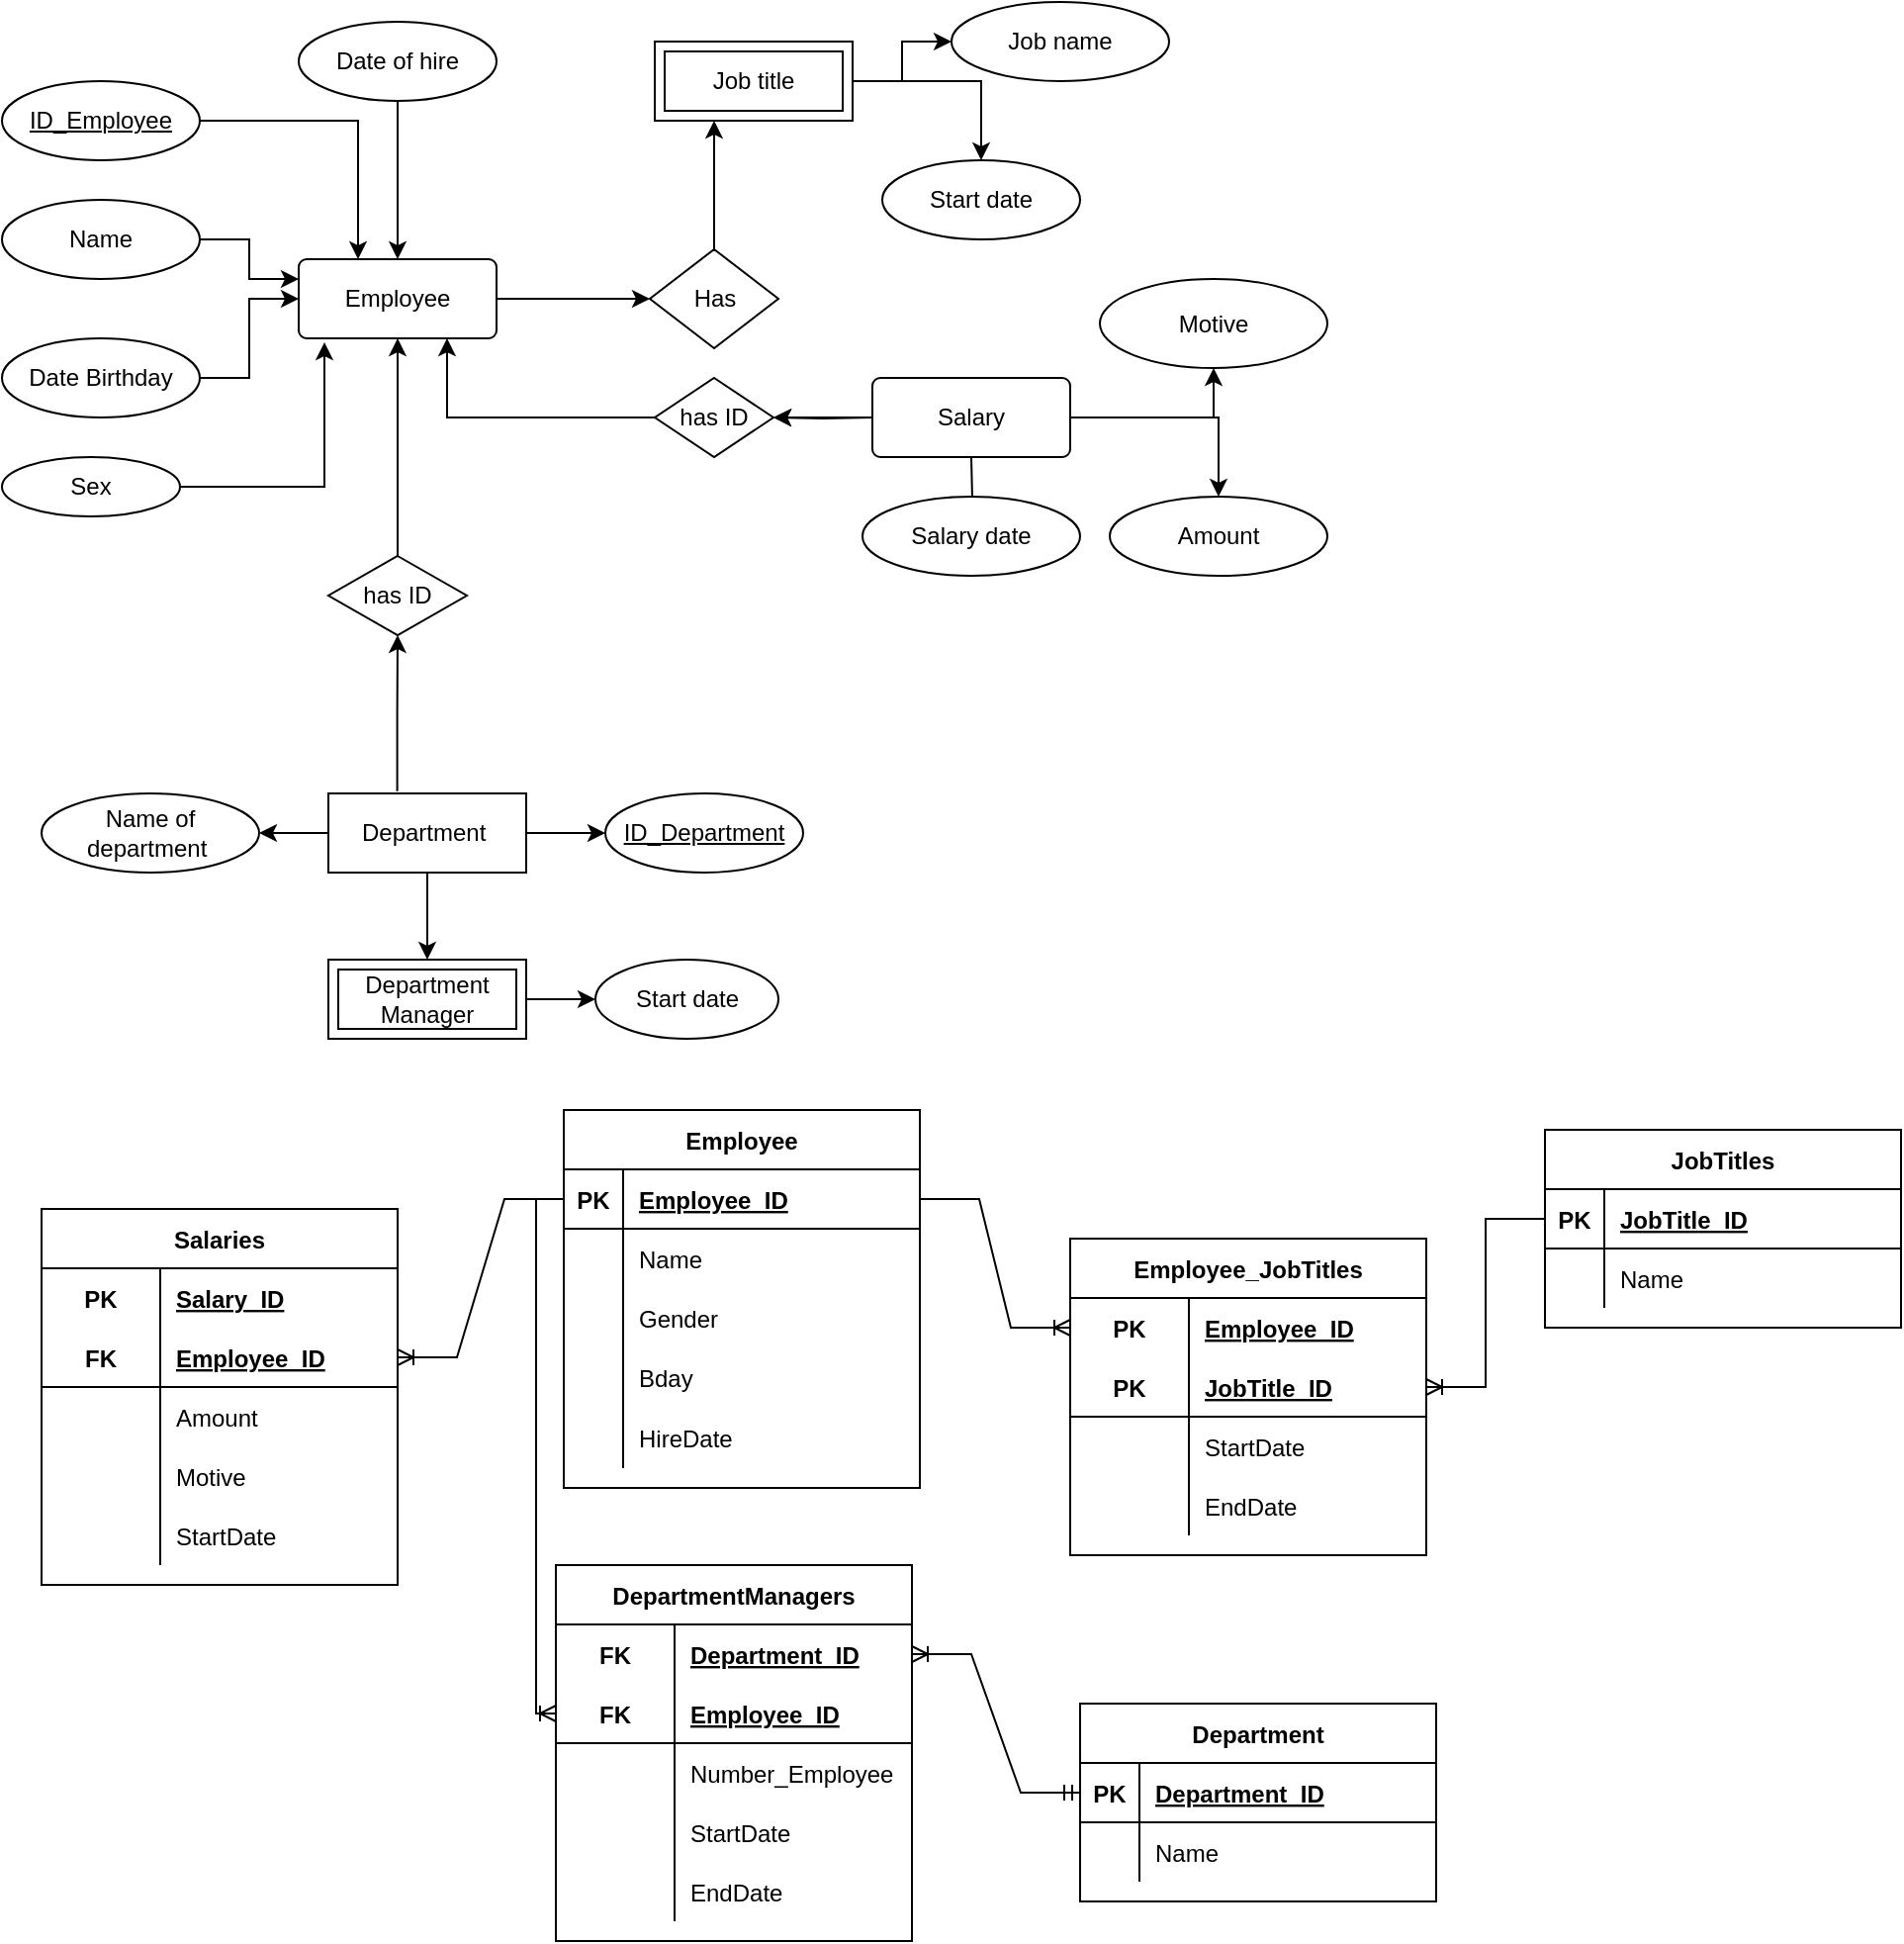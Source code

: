 <mxfile version="20.4.0" type="github">
  <diagram id="1xHcoFe9G0MC8p6itNDm" name="Page-1">
    <mxGraphModel dx="996" dy="679" grid="1" gridSize="10" guides="1" tooltips="1" connect="1" arrows="1" fold="1" page="1" pageScale="1" pageWidth="827" pageHeight="1169" math="0" shadow="0">
      <root>
        <mxCell id="0" />
        <mxCell id="1" parent="0" />
        <mxCell id="sWUi72MDUDDJZIwj9_PC-46" style="edgeStyle=orthogonalEdgeStyle;rounded=0;orthogonalLoop=1;jettySize=auto;html=1;exitX=1;exitY=0.5;exitDx=0;exitDy=0;entryX=0;entryY=0.5;entryDx=0;entryDy=0;" edge="1" parent="1" source="sWUi72MDUDDJZIwj9_PC-1" target="sWUi72MDUDDJZIwj9_PC-42">
          <mxGeometry relative="1" as="geometry" />
        </mxCell>
        <mxCell id="sWUi72MDUDDJZIwj9_PC-1" value="Employee" style="rounded=1;arcSize=10;whiteSpace=wrap;html=1;align=center;" vertex="1" parent="1">
          <mxGeometry x="190" y="190" width="100" height="40" as="geometry" />
        </mxCell>
        <mxCell id="sWUi72MDUDDJZIwj9_PC-13" style="edgeStyle=orthogonalEdgeStyle;rounded=0;orthogonalLoop=1;jettySize=auto;html=1;exitX=1;exitY=0.5;exitDx=0;exitDy=0;" edge="1" parent="1" source="sWUi72MDUDDJZIwj9_PC-3">
          <mxGeometry relative="1" as="geometry">
            <mxPoint x="220" y="190" as="targetPoint" />
            <Array as="points">
              <mxPoint x="220" y="120" />
              <mxPoint x="220" y="187" />
            </Array>
          </mxGeometry>
        </mxCell>
        <mxCell id="sWUi72MDUDDJZIwj9_PC-3" value="ID_Employee" style="ellipse;whiteSpace=wrap;html=1;align=center;fontStyle=4;" vertex="1" parent="1">
          <mxGeometry x="40" y="100" width="100" height="40" as="geometry" />
        </mxCell>
        <mxCell id="sWUi72MDUDDJZIwj9_PC-15" style="edgeStyle=orthogonalEdgeStyle;rounded=0;orthogonalLoop=1;jettySize=auto;html=1;entryX=0;entryY=0.25;entryDx=0;entryDy=0;" edge="1" parent="1" source="sWUi72MDUDDJZIwj9_PC-4" target="sWUi72MDUDDJZIwj9_PC-1">
          <mxGeometry relative="1" as="geometry" />
        </mxCell>
        <mxCell id="sWUi72MDUDDJZIwj9_PC-4" value="Name" style="ellipse;whiteSpace=wrap;html=1;align=center;" vertex="1" parent="1">
          <mxGeometry x="40" y="160" width="100" height="40" as="geometry" />
        </mxCell>
        <mxCell id="sWUi72MDUDDJZIwj9_PC-11" style="edgeStyle=orthogonalEdgeStyle;rounded=0;orthogonalLoop=1;jettySize=auto;html=1;exitX=1;exitY=0.5;exitDx=0;exitDy=0;entryX=0;entryY=0.5;entryDx=0;entryDy=0;" edge="1" parent="1" source="sWUi72MDUDDJZIwj9_PC-5" target="sWUi72MDUDDJZIwj9_PC-1">
          <mxGeometry relative="1" as="geometry" />
        </mxCell>
        <mxCell id="sWUi72MDUDDJZIwj9_PC-5" value="Date Birthday" style="ellipse;whiteSpace=wrap;html=1;align=center;" vertex="1" parent="1">
          <mxGeometry x="40" y="230" width="100" height="40" as="geometry" />
        </mxCell>
        <mxCell id="sWUi72MDUDDJZIwj9_PC-10" style="edgeStyle=orthogonalEdgeStyle;rounded=0;orthogonalLoop=1;jettySize=auto;html=1;exitX=1;exitY=0.5;exitDx=0;exitDy=0;entryX=0.13;entryY=1.05;entryDx=0;entryDy=0;entryPerimeter=0;" edge="1" parent="1" source="sWUi72MDUDDJZIwj9_PC-6" target="sWUi72MDUDDJZIwj9_PC-1">
          <mxGeometry relative="1" as="geometry" />
        </mxCell>
        <mxCell id="sWUi72MDUDDJZIwj9_PC-6" value="Sex" style="ellipse;whiteSpace=wrap;html=1;align=center;" vertex="1" parent="1">
          <mxGeometry x="40" y="290" width="90" height="30" as="geometry" />
        </mxCell>
        <mxCell id="sWUi72MDUDDJZIwj9_PC-14" style="edgeStyle=orthogonalEdgeStyle;rounded=0;orthogonalLoop=1;jettySize=auto;html=1;exitX=0.5;exitY=1;exitDx=0;exitDy=0;entryX=0.5;entryY=0;entryDx=0;entryDy=0;" edge="1" parent="1" source="sWUi72MDUDDJZIwj9_PC-8" target="sWUi72MDUDDJZIwj9_PC-1">
          <mxGeometry relative="1" as="geometry" />
        </mxCell>
        <mxCell id="sWUi72MDUDDJZIwj9_PC-8" value="Date of hire" style="ellipse;whiteSpace=wrap;html=1;align=center;" vertex="1" parent="1">
          <mxGeometry x="190" y="70" width="100" height="40" as="geometry" />
        </mxCell>
        <mxCell id="sWUi72MDUDDJZIwj9_PC-23" value="" style="edgeStyle=orthogonalEdgeStyle;rounded=0;orthogonalLoop=1;jettySize=auto;html=1;" edge="1" parent="1" source="sWUi72MDUDDJZIwj9_PC-16" target="sWUi72MDUDDJZIwj9_PC-22">
          <mxGeometry relative="1" as="geometry" />
        </mxCell>
        <mxCell id="sWUi72MDUDDJZIwj9_PC-25" value="" style="edgeStyle=orthogonalEdgeStyle;rounded=0;orthogonalLoop=1;jettySize=auto;html=1;entryX=0.5;entryY=0;entryDx=0;entryDy=0;" edge="1" parent="1" source="sWUi72MDUDDJZIwj9_PC-16" target="sWUi72MDUDDJZIwj9_PC-70">
          <mxGeometry relative="1" as="geometry">
            <mxPoint x="520.0" y="140.053" as="targetPoint" />
          </mxGeometry>
        </mxCell>
        <mxCell id="sWUi72MDUDDJZIwj9_PC-16" value="Job title" style="shape=ext;margin=3;double=1;whiteSpace=wrap;html=1;align=center;" vertex="1" parent="1">
          <mxGeometry x="370" y="80" width="100" height="40" as="geometry" />
        </mxCell>
        <mxCell id="sWUi72MDUDDJZIwj9_PC-27" value="" style="edgeStyle=orthogonalEdgeStyle;rounded=0;orthogonalLoop=1;jettySize=auto;html=1;exitX=1;exitY=0.5;exitDx=0;exitDy=0;" edge="1" parent="1" source="sWUi72MDUDDJZIwj9_PC-74" target="sWUi72MDUDDJZIwj9_PC-26">
          <mxGeometry relative="1" as="geometry">
            <mxPoint x="580.0" y="270.053" as="sourcePoint" />
          </mxGeometry>
        </mxCell>
        <mxCell id="sWUi72MDUDDJZIwj9_PC-29" value="" style="edgeStyle=orthogonalEdgeStyle;rounded=0;orthogonalLoop=1;jettySize=auto;html=1;" edge="1" parent="1" target="sWUi72MDUDDJZIwj9_PC-28">
          <mxGeometry relative="1" as="geometry">
            <mxPoint x="530.0" y="290" as="sourcePoint" />
          </mxGeometry>
        </mxCell>
        <mxCell id="sWUi72MDUDDJZIwj9_PC-64" style="edgeStyle=orthogonalEdgeStyle;rounded=0;orthogonalLoop=1;jettySize=auto;html=1;exitX=0;exitY=0.5;exitDx=0;exitDy=0;entryX=1;entryY=0.5;entryDx=0;entryDy=0;" edge="1" parent="1" target="sWUi72MDUDDJZIwj9_PC-18">
          <mxGeometry relative="1" as="geometry">
            <mxPoint x="480.0" y="270" as="sourcePoint" />
          </mxGeometry>
        </mxCell>
        <mxCell id="sWUi72MDUDDJZIwj9_PC-65" style="edgeStyle=orthogonalEdgeStyle;rounded=0;orthogonalLoop=1;jettySize=auto;html=1;exitX=0;exitY=0.5;exitDx=0;exitDy=0;entryX=0.75;entryY=1;entryDx=0;entryDy=0;" edge="1" parent="1" source="sWUi72MDUDDJZIwj9_PC-18" target="sWUi72MDUDDJZIwj9_PC-1">
          <mxGeometry relative="1" as="geometry" />
        </mxCell>
        <mxCell id="sWUi72MDUDDJZIwj9_PC-18" value="has ID" style="shape=rhombus;perimeter=rhombusPerimeter;whiteSpace=wrap;html=1;align=center;" vertex="1" parent="1">
          <mxGeometry x="370" y="250" width="60" height="40" as="geometry" />
        </mxCell>
        <mxCell id="sWUi72MDUDDJZIwj9_PC-22" value="Job name" style="ellipse;whiteSpace=wrap;html=1;" vertex="1" parent="1">
          <mxGeometry x="520" y="60" width="110" height="40" as="geometry" />
        </mxCell>
        <mxCell id="sWUi72MDUDDJZIwj9_PC-26" value="Amount" style="ellipse;whiteSpace=wrap;html=1;" vertex="1" parent="1">
          <mxGeometry x="600" y="310" width="110" height="40" as="geometry" />
        </mxCell>
        <mxCell id="sWUi72MDUDDJZIwj9_PC-28" value="Salary date" style="ellipse;whiteSpace=wrap;html=1;" vertex="1" parent="1">
          <mxGeometry x="475" y="310" width="110" height="40" as="geometry" />
        </mxCell>
        <mxCell id="sWUi72MDUDDJZIwj9_PC-39" value="" style="edgeStyle=orthogonalEdgeStyle;rounded=0;orthogonalLoop=1;jettySize=auto;html=1;" edge="1" parent="1" source="sWUi72MDUDDJZIwj9_PC-32" target="sWUi72MDUDDJZIwj9_PC-38">
          <mxGeometry relative="1" as="geometry" />
        </mxCell>
        <mxCell id="sWUi72MDUDDJZIwj9_PC-47" style="edgeStyle=orthogonalEdgeStyle;rounded=0;orthogonalLoop=1;jettySize=auto;html=1;exitX=0.5;exitY=1;exitDx=0;exitDy=0;entryX=0.5;entryY=0;entryDx=0;entryDy=0;" edge="1" parent="1" source="sWUi72MDUDDJZIwj9_PC-32" target="sWUi72MDUDDJZIwj9_PC-52">
          <mxGeometry relative="1" as="geometry">
            <mxPoint x="255" y="580" as="targetPoint" />
          </mxGeometry>
        </mxCell>
        <mxCell id="sWUi72MDUDDJZIwj9_PC-49" style="edgeStyle=orthogonalEdgeStyle;rounded=0;orthogonalLoop=1;jettySize=auto;html=1;exitX=1;exitY=0.5;exitDx=0;exitDy=0;entryX=0;entryY=0.5;entryDx=0;entryDy=0;" edge="1" parent="1" source="sWUi72MDUDDJZIwj9_PC-32" target="sWUi72MDUDDJZIwj9_PC-50">
          <mxGeometry relative="1" as="geometry">
            <mxPoint x="345" y="490" as="targetPoint" />
          </mxGeometry>
        </mxCell>
        <mxCell id="sWUi72MDUDDJZIwj9_PC-61" style="edgeStyle=orthogonalEdgeStyle;rounded=0;orthogonalLoop=1;jettySize=auto;html=1;exitX=0.348;exitY=-0.028;exitDx=0;exitDy=0;entryX=0.5;entryY=1;entryDx=0;entryDy=0;exitPerimeter=0;" edge="1" parent="1" source="sWUi72MDUDDJZIwj9_PC-32" target="sWUi72MDUDDJZIwj9_PC-59">
          <mxGeometry relative="1" as="geometry" />
        </mxCell>
        <mxCell id="sWUi72MDUDDJZIwj9_PC-32" value="Department&amp;nbsp;" style="whiteSpace=wrap;html=1;align=center;" vertex="1" parent="1">
          <mxGeometry x="205" y="460" width="100" height="40" as="geometry" />
        </mxCell>
        <mxCell id="sWUi72MDUDDJZIwj9_PC-38" value="Name of department&amp;nbsp;" style="ellipse;whiteSpace=wrap;html=1;" vertex="1" parent="1">
          <mxGeometry x="60" y="460" width="110" height="40" as="geometry" />
        </mxCell>
        <mxCell id="sWUi72MDUDDJZIwj9_PC-45" style="edgeStyle=orthogonalEdgeStyle;rounded=0;orthogonalLoop=1;jettySize=auto;html=1;exitX=0.5;exitY=0;exitDx=0;exitDy=0;" edge="1" parent="1" source="sWUi72MDUDDJZIwj9_PC-42">
          <mxGeometry relative="1" as="geometry">
            <mxPoint x="400" y="120" as="targetPoint" />
          </mxGeometry>
        </mxCell>
        <mxCell id="sWUi72MDUDDJZIwj9_PC-42" value="Has" style="shape=rhombus;perimeter=rhombusPerimeter;whiteSpace=wrap;html=1;align=center;" vertex="1" parent="1">
          <mxGeometry x="367.5" y="185" width="65" height="50" as="geometry" />
        </mxCell>
        <mxCell id="sWUi72MDUDDJZIwj9_PC-50" value="ID_Department" style="ellipse;whiteSpace=wrap;html=1;align=center;fontStyle=4;" vertex="1" parent="1">
          <mxGeometry x="345" y="460" width="100" height="40" as="geometry" />
        </mxCell>
        <mxCell id="sWUi72MDUDDJZIwj9_PC-54" style="edgeStyle=orthogonalEdgeStyle;rounded=0;orthogonalLoop=1;jettySize=auto;html=1;exitX=1;exitY=0.5;exitDx=0;exitDy=0;entryX=0;entryY=0.5;entryDx=0;entryDy=0;" edge="1" parent="1" source="sWUi72MDUDDJZIwj9_PC-52" target="sWUi72MDUDDJZIwj9_PC-55">
          <mxGeometry relative="1" as="geometry">
            <mxPoint x="380" y="590.474" as="targetPoint" />
          </mxGeometry>
        </mxCell>
        <mxCell id="sWUi72MDUDDJZIwj9_PC-52" value="Department Manager" style="shape=ext;margin=3;double=1;whiteSpace=wrap;html=1;align=center;" vertex="1" parent="1">
          <mxGeometry x="205" y="544" width="100" height="40" as="geometry" />
        </mxCell>
        <mxCell id="sWUi72MDUDDJZIwj9_PC-55" value="Start date" style="ellipse;whiteSpace=wrap;html=1;" vertex="1" parent="1">
          <mxGeometry x="340" y="544" width="92.5" height="40" as="geometry" />
        </mxCell>
        <mxCell id="sWUi72MDUDDJZIwj9_PC-62" style="edgeStyle=orthogonalEdgeStyle;rounded=0;orthogonalLoop=1;jettySize=auto;html=1;exitX=0.5;exitY=0;exitDx=0;exitDy=0;entryX=0.5;entryY=1;entryDx=0;entryDy=0;" edge="1" parent="1" source="sWUi72MDUDDJZIwj9_PC-59" target="sWUi72MDUDDJZIwj9_PC-1">
          <mxGeometry relative="1" as="geometry" />
        </mxCell>
        <mxCell id="sWUi72MDUDDJZIwj9_PC-59" value="has ID" style="shape=rhombus;perimeter=rhombusPerimeter;whiteSpace=wrap;html=1;align=center;" vertex="1" parent="1">
          <mxGeometry x="205" y="340" width="70" height="40" as="geometry" />
        </mxCell>
        <mxCell id="sWUi72MDUDDJZIwj9_PC-70" value="Start date" style="ellipse;whiteSpace=wrap;html=1;" vertex="1" parent="1">
          <mxGeometry x="485" y="140" width="100" height="40" as="geometry" />
        </mxCell>
        <mxCell id="sWUi72MDUDDJZIwj9_PC-75" value="" style="edgeStyle=orthogonalEdgeStyle;rounded=0;orthogonalLoop=1;jettySize=auto;html=1;exitX=0;exitY=0.5;exitDx=0;exitDy=0;entryX=1;entryY=0.5;entryDx=0;entryDy=0;" edge="1" parent="1" source="sWUi72MDUDDJZIwj9_PC-74" target="sWUi72MDUDDJZIwj9_PC-18">
          <mxGeometry relative="1" as="geometry" />
        </mxCell>
        <mxCell id="sWUi72MDUDDJZIwj9_PC-400" value="" style="edgeStyle=orthogonalEdgeStyle;rounded=0;orthogonalLoop=1;jettySize=auto;html=1;" edge="1" parent="1" source="sWUi72MDUDDJZIwj9_PC-74" target="sWUi72MDUDDJZIwj9_PC-399">
          <mxGeometry relative="1" as="geometry" />
        </mxCell>
        <mxCell id="sWUi72MDUDDJZIwj9_PC-74" value="Salary" style="rounded=1;arcSize=10;whiteSpace=wrap;html=1;align=center;" vertex="1" parent="1">
          <mxGeometry x="480" y="250" width="100" height="40" as="geometry" />
        </mxCell>
        <mxCell id="sWUi72MDUDDJZIwj9_PC-270" value="Employee" style="shape=table;startSize=30;container=1;collapsible=1;childLayout=tableLayout;fixedRows=1;rowLines=0;fontStyle=1;align=center;resizeLast=1;" vertex="1" parent="1">
          <mxGeometry x="324" y="620" width="180" height="191" as="geometry" />
        </mxCell>
        <mxCell id="sWUi72MDUDDJZIwj9_PC-271" value="" style="shape=tableRow;horizontal=0;startSize=0;swimlaneHead=0;swimlaneBody=0;fillColor=none;collapsible=0;dropTarget=0;points=[[0,0.5],[1,0.5]];portConstraint=eastwest;top=0;left=0;right=0;bottom=1;" vertex="1" parent="sWUi72MDUDDJZIwj9_PC-270">
          <mxGeometry y="30" width="180" height="30" as="geometry" />
        </mxCell>
        <mxCell id="sWUi72MDUDDJZIwj9_PC-272" value="PK" style="shape=partialRectangle;connectable=0;fillColor=none;top=0;left=0;bottom=0;right=0;fontStyle=1;overflow=hidden;" vertex="1" parent="sWUi72MDUDDJZIwj9_PC-271">
          <mxGeometry width="30" height="30" as="geometry">
            <mxRectangle width="30" height="30" as="alternateBounds" />
          </mxGeometry>
        </mxCell>
        <mxCell id="sWUi72MDUDDJZIwj9_PC-273" value="Employee_ID" style="shape=partialRectangle;connectable=0;fillColor=none;top=0;left=0;bottom=0;right=0;align=left;spacingLeft=6;fontStyle=5;overflow=hidden;" vertex="1" parent="sWUi72MDUDDJZIwj9_PC-271">
          <mxGeometry x="30" width="150" height="30" as="geometry">
            <mxRectangle width="150" height="30" as="alternateBounds" />
          </mxGeometry>
        </mxCell>
        <mxCell id="sWUi72MDUDDJZIwj9_PC-274" value="" style="shape=tableRow;horizontal=0;startSize=0;swimlaneHead=0;swimlaneBody=0;fillColor=none;collapsible=0;dropTarget=0;points=[[0,0.5],[1,0.5]];portConstraint=eastwest;top=0;left=0;right=0;bottom=0;" vertex="1" parent="sWUi72MDUDDJZIwj9_PC-270">
          <mxGeometry y="60" width="180" height="30" as="geometry" />
        </mxCell>
        <mxCell id="sWUi72MDUDDJZIwj9_PC-275" value="" style="shape=partialRectangle;connectable=0;fillColor=none;top=0;left=0;bottom=0;right=0;editable=1;overflow=hidden;" vertex="1" parent="sWUi72MDUDDJZIwj9_PC-274">
          <mxGeometry width="30" height="30" as="geometry">
            <mxRectangle width="30" height="30" as="alternateBounds" />
          </mxGeometry>
        </mxCell>
        <mxCell id="sWUi72MDUDDJZIwj9_PC-276" value="Name" style="shape=partialRectangle;connectable=0;fillColor=none;top=0;left=0;bottom=0;right=0;align=left;spacingLeft=6;overflow=hidden;" vertex="1" parent="sWUi72MDUDDJZIwj9_PC-274">
          <mxGeometry x="30" width="150" height="30" as="geometry">
            <mxRectangle width="150" height="30" as="alternateBounds" />
          </mxGeometry>
        </mxCell>
        <mxCell id="sWUi72MDUDDJZIwj9_PC-277" value="" style="shape=tableRow;horizontal=0;startSize=0;swimlaneHead=0;swimlaneBody=0;fillColor=none;collapsible=0;dropTarget=0;points=[[0,0.5],[1,0.5]];portConstraint=eastwest;top=0;left=0;right=0;bottom=0;" vertex="1" parent="sWUi72MDUDDJZIwj9_PC-270">
          <mxGeometry y="90" width="180" height="30" as="geometry" />
        </mxCell>
        <mxCell id="sWUi72MDUDDJZIwj9_PC-278" value="" style="shape=partialRectangle;connectable=0;fillColor=none;top=0;left=0;bottom=0;right=0;editable=1;overflow=hidden;" vertex="1" parent="sWUi72MDUDDJZIwj9_PC-277">
          <mxGeometry width="30" height="30" as="geometry">
            <mxRectangle width="30" height="30" as="alternateBounds" />
          </mxGeometry>
        </mxCell>
        <mxCell id="sWUi72MDUDDJZIwj9_PC-279" value="Gender" style="shape=partialRectangle;connectable=0;fillColor=none;top=0;left=0;bottom=0;right=0;align=left;spacingLeft=6;overflow=hidden;" vertex="1" parent="sWUi72MDUDDJZIwj9_PC-277">
          <mxGeometry x="30" width="150" height="30" as="geometry">
            <mxRectangle width="150" height="30" as="alternateBounds" />
          </mxGeometry>
        </mxCell>
        <mxCell id="sWUi72MDUDDJZIwj9_PC-280" value="" style="shape=tableRow;horizontal=0;startSize=0;swimlaneHead=0;swimlaneBody=0;fillColor=none;collapsible=0;dropTarget=0;points=[[0,0.5],[1,0.5]];portConstraint=eastwest;top=0;left=0;right=0;bottom=0;" vertex="1" parent="sWUi72MDUDDJZIwj9_PC-270">
          <mxGeometry y="120" width="180" height="30" as="geometry" />
        </mxCell>
        <mxCell id="sWUi72MDUDDJZIwj9_PC-281" value="" style="shape=partialRectangle;connectable=0;fillColor=none;top=0;left=0;bottom=0;right=0;editable=1;overflow=hidden;" vertex="1" parent="sWUi72MDUDDJZIwj9_PC-280">
          <mxGeometry width="30" height="30" as="geometry">
            <mxRectangle width="30" height="30" as="alternateBounds" />
          </mxGeometry>
        </mxCell>
        <mxCell id="sWUi72MDUDDJZIwj9_PC-282" value="Bday" style="shape=partialRectangle;connectable=0;fillColor=none;top=0;left=0;bottom=0;right=0;align=left;spacingLeft=6;overflow=hidden;" vertex="1" parent="sWUi72MDUDDJZIwj9_PC-280">
          <mxGeometry x="30" width="150" height="30" as="geometry">
            <mxRectangle width="150" height="30" as="alternateBounds" />
          </mxGeometry>
        </mxCell>
        <mxCell id="sWUi72MDUDDJZIwj9_PC-283" style="shape=tableRow;horizontal=0;startSize=0;swimlaneHead=0;swimlaneBody=0;fillColor=none;collapsible=0;dropTarget=0;points=[[0,0.5],[1,0.5]];portConstraint=eastwest;top=0;left=0;right=0;bottom=0;" vertex="1" parent="sWUi72MDUDDJZIwj9_PC-270">
          <mxGeometry y="150" width="180" height="31" as="geometry" />
        </mxCell>
        <mxCell id="sWUi72MDUDDJZIwj9_PC-284" style="shape=partialRectangle;connectable=0;fillColor=none;top=0;left=0;bottom=0;right=0;editable=1;overflow=hidden;" vertex="1" parent="sWUi72MDUDDJZIwj9_PC-283">
          <mxGeometry width="30" height="31" as="geometry">
            <mxRectangle width="30" height="31" as="alternateBounds" />
          </mxGeometry>
        </mxCell>
        <mxCell id="sWUi72MDUDDJZIwj9_PC-285" value="HireDate" style="shape=partialRectangle;connectable=0;fillColor=none;top=0;left=0;bottom=0;right=0;align=left;spacingLeft=6;overflow=hidden;" vertex="1" parent="sWUi72MDUDDJZIwj9_PC-283">
          <mxGeometry x="30" width="150" height="31" as="geometry">
            <mxRectangle width="150" height="31" as="alternateBounds" />
          </mxGeometry>
        </mxCell>
        <mxCell id="sWUi72MDUDDJZIwj9_PC-302" value="JobTitles" style="shape=table;startSize=30;container=1;collapsible=1;childLayout=tableLayout;fixedRows=1;rowLines=0;fontStyle=1;align=center;resizeLast=1;" vertex="1" parent="1">
          <mxGeometry x="820" y="630" width="180" height="100" as="geometry" />
        </mxCell>
        <mxCell id="sWUi72MDUDDJZIwj9_PC-303" value="" style="shape=tableRow;horizontal=0;startSize=0;swimlaneHead=0;swimlaneBody=0;fillColor=none;collapsible=0;dropTarget=0;points=[[0,0.5],[1,0.5]];portConstraint=eastwest;top=0;left=0;right=0;bottom=1;" vertex="1" parent="sWUi72MDUDDJZIwj9_PC-302">
          <mxGeometry y="30" width="180" height="30" as="geometry" />
        </mxCell>
        <mxCell id="sWUi72MDUDDJZIwj9_PC-304" value="PK" style="shape=partialRectangle;connectable=0;fillColor=none;top=0;left=0;bottom=0;right=0;fontStyle=1;overflow=hidden;" vertex="1" parent="sWUi72MDUDDJZIwj9_PC-303">
          <mxGeometry width="30" height="30" as="geometry">
            <mxRectangle width="30" height="30" as="alternateBounds" />
          </mxGeometry>
        </mxCell>
        <mxCell id="sWUi72MDUDDJZIwj9_PC-305" value="JobTitle_ID" style="shape=partialRectangle;connectable=0;fillColor=none;top=0;left=0;bottom=0;right=0;align=left;spacingLeft=6;fontStyle=5;overflow=hidden;" vertex="1" parent="sWUi72MDUDDJZIwj9_PC-303">
          <mxGeometry x="30" width="150" height="30" as="geometry">
            <mxRectangle width="150" height="30" as="alternateBounds" />
          </mxGeometry>
        </mxCell>
        <mxCell id="sWUi72MDUDDJZIwj9_PC-306" value="" style="shape=tableRow;horizontal=0;startSize=0;swimlaneHead=0;swimlaneBody=0;fillColor=none;collapsible=0;dropTarget=0;points=[[0,0.5],[1,0.5]];portConstraint=eastwest;top=0;left=0;right=0;bottom=0;" vertex="1" parent="sWUi72MDUDDJZIwj9_PC-302">
          <mxGeometry y="60" width="180" height="30" as="geometry" />
        </mxCell>
        <mxCell id="sWUi72MDUDDJZIwj9_PC-307" value="" style="shape=partialRectangle;connectable=0;fillColor=none;top=0;left=0;bottom=0;right=0;editable=1;overflow=hidden;" vertex="1" parent="sWUi72MDUDDJZIwj9_PC-306">
          <mxGeometry width="30" height="30" as="geometry">
            <mxRectangle width="30" height="30" as="alternateBounds" />
          </mxGeometry>
        </mxCell>
        <mxCell id="sWUi72MDUDDJZIwj9_PC-308" value="Name" style="shape=partialRectangle;connectable=0;fillColor=none;top=0;left=0;bottom=0;right=0;align=left;spacingLeft=6;overflow=hidden;" vertex="1" parent="sWUi72MDUDDJZIwj9_PC-306">
          <mxGeometry x="30" width="150" height="30" as="geometry">
            <mxRectangle width="150" height="30" as="alternateBounds" />
          </mxGeometry>
        </mxCell>
        <mxCell id="sWUi72MDUDDJZIwj9_PC-331" value="Employee_JobTitles" style="shape=table;startSize=30;container=1;collapsible=1;childLayout=tableLayout;fixedRows=1;rowLines=0;fontStyle=1;align=center;resizeLast=1;" vertex="1" parent="1">
          <mxGeometry x="580" y="685" width="180" height="160" as="geometry" />
        </mxCell>
        <mxCell id="sWUi72MDUDDJZIwj9_PC-332" value="" style="shape=tableRow;horizontal=0;startSize=0;swimlaneHead=0;swimlaneBody=0;fillColor=none;collapsible=0;dropTarget=0;points=[[0,0.5],[1,0.5]];portConstraint=eastwest;top=0;left=0;right=0;bottom=0;" vertex="1" parent="sWUi72MDUDDJZIwj9_PC-331">
          <mxGeometry y="30" width="180" height="30" as="geometry" />
        </mxCell>
        <mxCell id="sWUi72MDUDDJZIwj9_PC-333" value="PK" style="shape=partialRectangle;connectable=0;fillColor=none;top=0;left=0;bottom=0;right=0;fontStyle=1;overflow=hidden;" vertex="1" parent="sWUi72MDUDDJZIwj9_PC-332">
          <mxGeometry width="60" height="30" as="geometry">
            <mxRectangle width="60" height="30" as="alternateBounds" />
          </mxGeometry>
        </mxCell>
        <mxCell id="sWUi72MDUDDJZIwj9_PC-334" value="Employee_ID" style="shape=partialRectangle;connectable=0;fillColor=none;top=0;left=0;bottom=0;right=0;align=left;spacingLeft=6;fontStyle=5;overflow=hidden;" vertex="1" parent="sWUi72MDUDDJZIwj9_PC-332">
          <mxGeometry x="60" width="120" height="30" as="geometry">
            <mxRectangle width="120" height="30" as="alternateBounds" />
          </mxGeometry>
        </mxCell>
        <mxCell id="sWUi72MDUDDJZIwj9_PC-335" value="" style="shape=tableRow;horizontal=0;startSize=0;swimlaneHead=0;swimlaneBody=0;fillColor=none;collapsible=0;dropTarget=0;points=[[0,0.5],[1,0.5]];portConstraint=eastwest;top=0;left=0;right=0;bottom=1;" vertex="1" parent="sWUi72MDUDDJZIwj9_PC-331">
          <mxGeometry y="60" width="180" height="30" as="geometry" />
        </mxCell>
        <mxCell id="sWUi72MDUDDJZIwj9_PC-336" value="PK" style="shape=partialRectangle;connectable=0;fillColor=none;top=0;left=0;bottom=0;right=0;fontStyle=1;overflow=hidden;" vertex="1" parent="sWUi72MDUDDJZIwj9_PC-335">
          <mxGeometry width="60" height="30" as="geometry">
            <mxRectangle width="60" height="30" as="alternateBounds" />
          </mxGeometry>
        </mxCell>
        <mxCell id="sWUi72MDUDDJZIwj9_PC-337" value="JobTitle_ID" style="shape=partialRectangle;connectable=0;fillColor=none;top=0;left=0;bottom=0;right=0;align=left;spacingLeft=6;fontStyle=5;overflow=hidden;" vertex="1" parent="sWUi72MDUDDJZIwj9_PC-335">
          <mxGeometry x="60" width="120" height="30" as="geometry">
            <mxRectangle width="120" height="30" as="alternateBounds" />
          </mxGeometry>
        </mxCell>
        <mxCell id="sWUi72MDUDDJZIwj9_PC-338" value="" style="shape=tableRow;horizontal=0;startSize=0;swimlaneHead=0;swimlaneBody=0;fillColor=none;collapsible=0;dropTarget=0;points=[[0,0.5],[1,0.5]];portConstraint=eastwest;top=0;left=0;right=0;bottom=0;" vertex="1" parent="sWUi72MDUDDJZIwj9_PC-331">
          <mxGeometry y="90" width="180" height="30" as="geometry" />
        </mxCell>
        <mxCell id="sWUi72MDUDDJZIwj9_PC-339" value="" style="shape=partialRectangle;connectable=0;fillColor=none;top=0;left=0;bottom=0;right=0;editable=1;overflow=hidden;" vertex="1" parent="sWUi72MDUDDJZIwj9_PC-338">
          <mxGeometry width="60" height="30" as="geometry">
            <mxRectangle width="60" height="30" as="alternateBounds" />
          </mxGeometry>
        </mxCell>
        <mxCell id="sWUi72MDUDDJZIwj9_PC-340" value="StartDate" style="shape=partialRectangle;connectable=0;fillColor=none;top=0;left=0;bottom=0;right=0;align=left;spacingLeft=6;overflow=hidden;" vertex="1" parent="sWUi72MDUDDJZIwj9_PC-338">
          <mxGeometry x="60" width="120" height="30" as="geometry">
            <mxRectangle width="120" height="30" as="alternateBounds" />
          </mxGeometry>
        </mxCell>
        <mxCell id="sWUi72MDUDDJZIwj9_PC-341" value="" style="shape=tableRow;horizontal=0;startSize=0;swimlaneHead=0;swimlaneBody=0;fillColor=none;collapsible=0;dropTarget=0;points=[[0,0.5],[1,0.5]];portConstraint=eastwest;top=0;left=0;right=0;bottom=0;" vertex="1" parent="sWUi72MDUDDJZIwj9_PC-331">
          <mxGeometry y="120" width="180" height="30" as="geometry" />
        </mxCell>
        <mxCell id="sWUi72MDUDDJZIwj9_PC-342" value="" style="shape=partialRectangle;connectable=0;fillColor=none;top=0;left=0;bottom=0;right=0;editable=1;overflow=hidden;" vertex="1" parent="sWUi72MDUDDJZIwj9_PC-341">
          <mxGeometry width="60" height="30" as="geometry">
            <mxRectangle width="60" height="30" as="alternateBounds" />
          </mxGeometry>
        </mxCell>
        <mxCell id="sWUi72MDUDDJZIwj9_PC-343" value="EndDate" style="shape=partialRectangle;connectable=0;fillColor=none;top=0;left=0;bottom=0;right=0;align=left;spacingLeft=6;overflow=hidden;" vertex="1" parent="sWUi72MDUDDJZIwj9_PC-341">
          <mxGeometry x="60" width="120" height="30" as="geometry">
            <mxRectangle width="120" height="30" as="alternateBounds" />
          </mxGeometry>
        </mxCell>
        <mxCell id="sWUi72MDUDDJZIwj9_PC-370" value="Department" style="shape=table;startSize=30;container=1;collapsible=1;childLayout=tableLayout;fixedRows=1;rowLines=0;fontStyle=1;align=center;resizeLast=1;" vertex="1" parent="1">
          <mxGeometry x="585" y="920" width="180" height="100" as="geometry" />
        </mxCell>
        <mxCell id="sWUi72MDUDDJZIwj9_PC-371" value="" style="shape=tableRow;horizontal=0;startSize=0;swimlaneHead=0;swimlaneBody=0;fillColor=none;collapsible=0;dropTarget=0;points=[[0,0.5],[1,0.5]];portConstraint=eastwest;top=0;left=0;right=0;bottom=1;" vertex="1" parent="sWUi72MDUDDJZIwj9_PC-370">
          <mxGeometry y="30" width="180" height="30" as="geometry" />
        </mxCell>
        <mxCell id="sWUi72MDUDDJZIwj9_PC-372" value="PK" style="shape=partialRectangle;connectable=0;fillColor=none;top=0;left=0;bottom=0;right=0;fontStyle=1;overflow=hidden;" vertex="1" parent="sWUi72MDUDDJZIwj9_PC-371">
          <mxGeometry width="30" height="30" as="geometry">
            <mxRectangle width="30" height="30" as="alternateBounds" />
          </mxGeometry>
        </mxCell>
        <mxCell id="sWUi72MDUDDJZIwj9_PC-373" value="Department_ID" style="shape=partialRectangle;connectable=0;fillColor=none;top=0;left=0;bottom=0;right=0;align=left;spacingLeft=6;fontStyle=5;overflow=hidden;" vertex="1" parent="sWUi72MDUDDJZIwj9_PC-371">
          <mxGeometry x="30" width="150" height="30" as="geometry">
            <mxRectangle width="150" height="30" as="alternateBounds" />
          </mxGeometry>
        </mxCell>
        <mxCell id="sWUi72MDUDDJZIwj9_PC-374" value="" style="shape=tableRow;horizontal=0;startSize=0;swimlaneHead=0;swimlaneBody=0;fillColor=none;collapsible=0;dropTarget=0;points=[[0,0.5],[1,0.5]];portConstraint=eastwest;top=0;left=0;right=0;bottom=0;" vertex="1" parent="sWUi72MDUDDJZIwj9_PC-370">
          <mxGeometry y="60" width="180" height="30" as="geometry" />
        </mxCell>
        <mxCell id="sWUi72MDUDDJZIwj9_PC-375" value="" style="shape=partialRectangle;connectable=0;fillColor=none;top=0;left=0;bottom=0;right=0;editable=1;overflow=hidden;" vertex="1" parent="sWUi72MDUDDJZIwj9_PC-374">
          <mxGeometry width="30" height="30" as="geometry">
            <mxRectangle width="30" height="30" as="alternateBounds" />
          </mxGeometry>
        </mxCell>
        <mxCell id="sWUi72MDUDDJZIwj9_PC-376" value="Name" style="shape=partialRectangle;connectable=0;fillColor=none;top=0;left=0;bottom=0;right=0;align=left;spacingLeft=6;overflow=hidden;" vertex="1" parent="sWUi72MDUDDJZIwj9_PC-374">
          <mxGeometry x="30" width="150" height="30" as="geometry">
            <mxRectangle width="150" height="30" as="alternateBounds" />
          </mxGeometry>
        </mxCell>
        <mxCell id="sWUi72MDUDDJZIwj9_PC-383" value="DepartmentManagers" style="shape=table;startSize=30;container=1;collapsible=1;childLayout=tableLayout;fixedRows=1;rowLines=0;fontStyle=1;align=center;resizeLast=1;" vertex="1" parent="1">
          <mxGeometry x="320" y="850" width="180" height="190" as="geometry" />
        </mxCell>
        <mxCell id="sWUi72MDUDDJZIwj9_PC-384" value="" style="shape=tableRow;horizontal=0;startSize=0;swimlaneHead=0;swimlaneBody=0;fillColor=none;collapsible=0;dropTarget=0;points=[[0,0.5],[1,0.5]];portConstraint=eastwest;top=0;left=0;right=0;bottom=0;" vertex="1" parent="sWUi72MDUDDJZIwj9_PC-383">
          <mxGeometry y="30" width="180" height="30" as="geometry" />
        </mxCell>
        <mxCell id="sWUi72MDUDDJZIwj9_PC-385" value="FK" style="shape=partialRectangle;connectable=0;fillColor=none;top=0;left=0;bottom=0;right=0;fontStyle=1;overflow=hidden;" vertex="1" parent="sWUi72MDUDDJZIwj9_PC-384">
          <mxGeometry width="60" height="30" as="geometry">
            <mxRectangle width="60" height="30" as="alternateBounds" />
          </mxGeometry>
        </mxCell>
        <mxCell id="sWUi72MDUDDJZIwj9_PC-386" value="Department_ID" style="shape=partialRectangle;connectable=0;fillColor=none;top=0;left=0;bottom=0;right=0;align=left;spacingLeft=6;fontStyle=5;overflow=hidden;" vertex="1" parent="sWUi72MDUDDJZIwj9_PC-384">
          <mxGeometry x="60" width="120" height="30" as="geometry">
            <mxRectangle width="120" height="30" as="alternateBounds" />
          </mxGeometry>
        </mxCell>
        <mxCell id="sWUi72MDUDDJZIwj9_PC-387" value="" style="shape=tableRow;horizontal=0;startSize=0;swimlaneHead=0;swimlaneBody=0;fillColor=none;collapsible=0;dropTarget=0;points=[[0,0.5],[1,0.5]];portConstraint=eastwest;top=0;left=0;right=0;bottom=1;" vertex="1" parent="sWUi72MDUDDJZIwj9_PC-383">
          <mxGeometry y="60" width="180" height="30" as="geometry" />
        </mxCell>
        <mxCell id="sWUi72MDUDDJZIwj9_PC-388" value="FK" style="shape=partialRectangle;connectable=0;fillColor=none;top=0;left=0;bottom=0;right=0;fontStyle=1;overflow=hidden;" vertex="1" parent="sWUi72MDUDDJZIwj9_PC-387">
          <mxGeometry width="60" height="30" as="geometry">
            <mxRectangle width="60" height="30" as="alternateBounds" />
          </mxGeometry>
        </mxCell>
        <mxCell id="sWUi72MDUDDJZIwj9_PC-389" value="Employee_ID" style="shape=partialRectangle;connectable=0;fillColor=none;top=0;left=0;bottom=0;right=0;align=left;spacingLeft=6;fontStyle=5;overflow=hidden;" vertex="1" parent="sWUi72MDUDDJZIwj9_PC-387">
          <mxGeometry x="60" width="120" height="30" as="geometry">
            <mxRectangle width="120" height="30" as="alternateBounds" />
          </mxGeometry>
        </mxCell>
        <mxCell id="sWUi72MDUDDJZIwj9_PC-390" value="" style="shape=tableRow;horizontal=0;startSize=0;swimlaneHead=0;swimlaneBody=0;fillColor=none;collapsible=0;dropTarget=0;points=[[0,0.5],[1,0.5]];portConstraint=eastwest;top=0;left=0;right=0;bottom=0;" vertex="1" parent="sWUi72MDUDDJZIwj9_PC-383">
          <mxGeometry y="90" width="180" height="30" as="geometry" />
        </mxCell>
        <mxCell id="sWUi72MDUDDJZIwj9_PC-391" value="" style="shape=partialRectangle;connectable=0;fillColor=none;top=0;left=0;bottom=0;right=0;editable=1;overflow=hidden;" vertex="1" parent="sWUi72MDUDDJZIwj9_PC-390">
          <mxGeometry width="60" height="30" as="geometry">
            <mxRectangle width="60" height="30" as="alternateBounds" />
          </mxGeometry>
        </mxCell>
        <mxCell id="sWUi72MDUDDJZIwj9_PC-392" value="Number_Employee" style="shape=partialRectangle;connectable=0;fillColor=none;top=0;left=0;bottom=0;right=0;align=left;spacingLeft=6;overflow=hidden;" vertex="1" parent="sWUi72MDUDDJZIwj9_PC-390">
          <mxGeometry x="60" width="120" height="30" as="geometry">
            <mxRectangle width="120" height="30" as="alternateBounds" />
          </mxGeometry>
        </mxCell>
        <mxCell id="sWUi72MDUDDJZIwj9_PC-393" value="" style="shape=tableRow;horizontal=0;startSize=0;swimlaneHead=0;swimlaneBody=0;fillColor=none;collapsible=0;dropTarget=0;points=[[0,0.5],[1,0.5]];portConstraint=eastwest;top=0;left=0;right=0;bottom=0;" vertex="1" parent="sWUi72MDUDDJZIwj9_PC-383">
          <mxGeometry y="120" width="180" height="30" as="geometry" />
        </mxCell>
        <mxCell id="sWUi72MDUDDJZIwj9_PC-394" value="" style="shape=partialRectangle;connectable=0;fillColor=none;top=0;left=0;bottom=0;right=0;editable=1;overflow=hidden;" vertex="1" parent="sWUi72MDUDDJZIwj9_PC-393">
          <mxGeometry width="60" height="30" as="geometry">
            <mxRectangle width="60" height="30" as="alternateBounds" />
          </mxGeometry>
        </mxCell>
        <mxCell id="sWUi72MDUDDJZIwj9_PC-395" value="StartDate" style="shape=partialRectangle;connectable=0;fillColor=none;top=0;left=0;bottom=0;right=0;align=left;spacingLeft=6;overflow=hidden;" vertex="1" parent="sWUi72MDUDDJZIwj9_PC-393">
          <mxGeometry x="60" width="120" height="30" as="geometry">
            <mxRectangle width="120" height="30" as="alternateBounds" />
          </mxGeometry>
        </mxCell>
        <mxCell id="sWUi72MDUDDJZIwj9_PC-396" style="shape=tableRow;horizontal=0;startSize=0;swimlaneHead=0;swimlaneBody=0;fillColor=none;collapsible=0;dropTarget=0;points=[[0,0.5],[1,0.5]];portConstraint=eastwest;top=0;left=0;right=0;bottom=0;" vertex="1" parent="sWUi72MDUDDJZIwj9_PC-383">
          <mxGeometry y="150" width="180" height="30" as="geometry" />
        </mxCell>
        <mxCell id="sWUi72MDUDDJZIwj9_PC-397" style="shape=partialRectangle;connectable=0;fillColor=none;top=0;left=0;bottom=0;right=0;editable=1;overflow=hidden;" vertex="1" parent="sWUi72MDUDDJZIwj9_PC-396">
          <mxGeometry width="60" height="30" as="geometry">
            <mxRectangle width="60" height="30" as="alternateBounds" />
          </mxGeometry>
        </mxCell>
        <mxCell id="sWUi72MDUDDJZIwj9_PC-398" value="EndDate" style="shape=partialRectangle;connectable=0;fillColor=none;top=0;left=0;bottom=0;right=0;align=left;spacingLeft=6;overflow=hidden;" vertex="1" parent="sWUi72MDUDDJZIwj9_PC-396">
          <mxGeometry x="60" width="120" height="30" as="geometry">
            <mxRectangle width="120" height="30" as="alternateBounds" />
          </mxGeometry>
        </mxCell>
        <mxCell id="sWUi72MDUDDJZIwj9_PC-399" value="Motive" style="ellipse;whiteSpace=wrap;html=1;rounded=1;arcSize=10;" vertex="1" parent="1">
          <mxGeometry x="595" y="200" width="115" height="45" as="geometry" />
        </mxCell>
        <mxCell id="sWUi72MDUDDJZIwj9_PC-401" value="Salaries" style="shape=table;startSize=30;container=1;collapsible=1;childLayout=tableLayout;fixedRows=1;rowLines=0;fontStyle=1;align=center;resizeLast=1;" vertex="1" parent="1">
          <mxGeometry x="60" y="670" width="180" height="190" as="geometry" />
        </mxCell>
        <mxCell id="sWUi72MDUDDJZIwj9_PC-402" value="" style="shape=tableRow;horizontal=0;startSize=0;swimlaneHead=0;swimlaneBody=0;fillColor=none;collapsible=0;dropTarget=0;points=[[0,0.5],[1,0.5]];portConstraint=eastwest;top=0;left=0;right=0;bottom=0;" vertex="1" parent="sWUi72MDUDDJZIwj9_PC-401">
          <mxGeometry y="30" width="180" height="30" as="geometry" />
        </mxCell>
        <mxCell id="sWUi72MDUDDJZIwj9_PC-403" value="PK" style="shape=partialRectangle;connectable=0;fillColor=none;top=0;left=0;bottom=0;right=0;fontStyle=1;overflow=hidden;" vertex="1" parent="sWUi72MDUDDJZIwj9_PC-402">
          <mxGeometry width="60" height="30" as="geometry">
            <mxRectangle width="60" height="30" as="alternateBounds" />
          </mxGeometry>
        </mxCell>
        <mxCell id="sWUi72MDUDDJZIwj9_PC-404" value="Salary_ID" style="shape=partialRectangle;connectable=0;fillColor=none;top=0;left=0;bottom=0;right=0;align=left;spacingLeft=6;fontStyle=5;overflow=hidden;" vertex="1" parent="sWUi72MDUDDJZIwj9_PC-402">
          <mxGeometry x="60" width="120" height="30" as="geometry">
            <mxRectangle width="120" height="30" as="alternateBounds" />
          </mxGeometry>
        </mxCell>
        <mxCell id="sWUi72MDUDDJZIwj9_PC-405" value="" style="shape=tableRow;horizontal=0;startSize=0;swimlaneHead=0;swimlaneBody=0;fillColor=none;collapsible=0;dropTarget=0;points=[[0,0.5],[1,0.5]];portConstraint=eastwest;top=0;left=0;right=0;bottom=1;" vertex="1" parent="sWUi72MDUDDJZIwj9_PC-401">
          <mxGeometry y="60" width="180" height="30" as="geometry" />
        </mxCell>
        <mxCell id="sWUi72MDUDDJZIwj9_PC-406" value="FK" style="shape=partialRectangle;connectable=0;fillColor=none;top=0;left=0;bottom=0;right=0;fontStyle=1;overflow=hidden;" vertex="1" parent="sWUi72MDUDDJZIwj9_PC-405">
          <mxGeometry width="60" height="30" as="geometry">
            <mxRectangle width="60" height="30" as="alternateBounds" />
          </mxGeometry>
        </mxCell>
        <mxCell id="sWUi72MDUDDJZIwj9_PC-407" value="Employee_ID" style="shape=partialRectangle;connectable=0;fillColor=none;top=0;left=0;bottom=0;right=0;align=left;spacingLeft=6;fontStyle=5;overflow=hidden;" vertex="1" parent="sWUi72MDUDDJZIwj9_PC-405">
          <mxGeometry x="60" width="120" height="30" as="geometry">
            <mxRectangle width="120" height="30" as="alternateBounds" />
          </mxGeometry>
        </mxCell>
        <mxCell id="sWUi72MDUDDJZIwj9_PC-408" value="" style="shape=tableRow;horizontal=0;startSize=0;swimlaneHead=0;swimlaneBody=0;fillColor=none;collapsible=0;dropTarget=0;points=[[0,0.5],[1,0.5]];portConstraint=eastwest;top=0;left=0;right=0;bottom=0;" vertex="1" parent="sWUi72MDUDDJZIwj9_PC-401">
          <mxGeometry y="90" width="180" height="30" as="geometry" />
        </mxCell>
        <mxCell id="sWUi72MDUDDJZIwj9_PC-409" value="" style="shape=partialRectangle;connectable=0;fillColor=none;top=0;left=0;bottom=0;right=0;editable=1;overflow=hidden;" vertex="1" parent="sWUi72MDUDDJZIwj9_PC-408">
          <mxGeometry width="60" height="30" as="geometry">
            <mxRectangle width="60" height="30" as="alternateBounds" />
          </mxGeometry>
        </mxCell>
        <mxCell id="sWUi72MDUDDJZIwj9_PC-410" value="Amount" style="shape=partialRectangle;connectable=0;fillColor=none;top=0;left=0;bottom=0;right=0;align=left;spacingLeft=6;overflow=hidden;" vertex="1" parent="sWUi72MDUDDJZIwj9_PC-408">
          <mxGeometry x="60" width="120" height="30" as="geometry">
            <mxRectangle width="120" height="30" as="alternateBounds" />
          </mxGeometry>
        </mxCell>
        <mxCell id="sWUi72MDUDDJZIwj9_PC-411" value="" style="shape=tableRow;horizontal=0;startSize=0;swimlaneHead=0;swimlaneBody=0;fillColor=none;collapsible=0;dropTarget=0;points=[[0,0.5],[1,0.5]];portConstraint=eastwest;top=0;left=0;right=0;bottom=0;" vertex="1" parent="sWUi72MDUDDJZIwj9_PC-401">
          <mxGeometry y="120" width="180" height="30" as="geometry" />
        </mxCell>
        <mxCell id="sWUi72MDUDDJZIwj9_PC-412" value="" style="shape=partialRectangle;connectable=0;fillColor=none;top=0;left=0;bottom=0;right=0;editable=1;overflow=hidden;" vertex="1" parent="sWUi72MDUDDJZIwj9_PC-411">
          <mxGeometry width="60" height="30" as="geometry">
            <mxRectangle width="60" height="30" as="alternateBounds" />
          </mxGeometry>
        </mxCell>
        <mxCell id="sWUi72MDUDDJZIwj9_PC-413" value="Motive" style="shape=partialRectangle;connectable=0;fillColor=none;top=0;left=0;bottom=0;right=0;align=left;spacingLeft=6;overflow=hidden;" vertex="1" parent="sWUi72MDUDDJZIwj9_PC-411">
          <mxGeometry x="60" width="120" height="30" as="geometry">
            <mxRectangle width="120" height="30" as="alternateBounds" />
          </mxGeometry>
        </mxCell>
        <mxCell id="sWUi72MDUDDJZIwj9_PC-414" style="shape=tableRow;horizontal=0;startSize=0;swimlaneHead=0;swimlaneBody=0;fillColor=none;collapsible=0;dropTarget=0;points=[[0,0.5],[1,0.5]];portConstraint=eastwest;top=0;left=0;right=0;bottom=0;" vertex="1" parent="sWUi72MDUDDJZIwj9_PC-401">
          <mxGeometry y="150" width="180" height="30" as="geometry" />
        </mxCell>
        <mxCell id="sWUi72MDUDDJZIwj9_PC-415" style="shape=partialRectangle;connectable=0;fillColor=none;top=0;left=0;bottom=0;right=0;editable=1;overflow=hidden;" vertex="1" parent="sWUi72MDUDDJZIwj9_PC-414">
          <mxGeometry width="60" height="30" as="geometry">
            <mxRectangle width="60" height="30" as="alternateBounds" />
          </mxGeometry>
        </mxCell>
        <mxCell id="sWUi72MDUDDJZIwj9_PC-416" value="StartDate" style="shape=partialRectangle;connectable=0;fillColor=none;top=0;left=0;bottom=0;right=0;align=left;spacingLeft=6;overflow=hidden;" vertex="1" parent="sWUi72MDUDDJZIwj9_PC-414">
          <mxGeometry x="60" width="120" height="30" as="geometry">
            <mxRectangle width="120" height="30" as="alternateBounds" />
          </mxGeometry>
        </mxCell>
        <mxCell id="sWUi72MDUDDJZIwj9_PC-422" value="" style="fontSize=12;html=1;endArrow=ERoneToMany;rounded=0;exitX=0;exitY=0.5;exitDx=0;exitDy=0;edgeStyle=orthogonalEdgeStyle;entryX=1;entryY=0.5;entryDx=0;entryDy=0;" edge="1" parent="1" source="sWUi72MDUDDJZIwj9_PC-303" target="sWUi72MDUDDJZIwj9_PC-335">
          <mxGeometry width="100" height="100" relative="1" as="geometry">
            <mxPoint x="860" y="880" as="sourcePoint" />
            <mxPoint x="780" y="790" as="targetPoint" />
          </mxGeometry>
        </mxCell>
        <mxCell id="sWUi72MDUDDJZIwj9_PC-423" value="" style="edgeStyle=entityRelationEdgeStyle;fontSize=12;html=1;endArrow=ERoneToMany;rounded=0;exitX=1;exitY=0.5;exitDx=0;exitDy=0;entryX=0;entryY=0.5;entryDx=0;entryDy=0;" edge="1" parent="1" source="sWUi72MDUDDJZIwj9_PC-271" target="sWUi72MDUDDJZIwj9_PC-332">
          <mxGeometry width="100" height="100" relative="1" as="geometry">
            <mxPoint x="560" y="690" as="sourcePoint" />
            <mxPoint x="660" y="590" as="targetPoint" />
          </mxGeometry>
        </mxCell>
        <mxCell id="sWUi72MDUDDJZIwj9_PC-424" value="" style="edgeStyle=entityRelationEdgeStyle;fontSize=12;html=1;endArrow=ERoneToMany;rounded=0;exitX=0;exitY=0.5;exitDx=0;exitDy=0;entryX=1;entryY=0.5;entryDx=0;entryDy=0;" edge="1" parent="1" source="sWUi72MDUDDJZIwj9_PC-271" target="sWUi72MDUDDJZIwj9_PC-405">
          <mxGeometry width="100" height="100" relative="1" as="geometry">
            <mxPoint x="250" y="650" as="sourcePoint" />
            <mxPoint x="180" y="650" as="targetPoint" />
          </mxGeometry>
        </mxCell>
        <mxCell id="sWUi72MDUDDJZIwj9_PC-425" value="" style="edgeStyle=orthogonalEdgeStyle;fontSize=12;html=1;endArrow=ERoneToMany;rounded=0;entryX=0;entryY=0.5;entryDx=0;entryDy=0;exitX=0;exitY=0.5;exitDx=0;exitDy=0;" edge="1" parent="1" source="sWUi72MDUDDJZIwj9_PC-271" target="sWUi72MDUDDJZIwj9_PC-387">
          <mxGeometry width="100" height="100" relative="1" as="geometry">
            <mxPoint x="250" y="970" as="sourcePoint" />
            <mxPoint x="350" y="870" as="targetPoint" />
          </mxGeometry>
        </mxCell>
        <mxCell id="sWUi72MDUDDJZIwj9_PC-427" value="" style="edgeStyle=entityRelationEdgeStyle;fontSize=12;html=1;endArrow=ERoneToMany;startArrow=ERmandOne;rounded=0;entryX=1;entryY=0.5;entryDx=0;entryDy=0;exitX=0;exitY=0.5;exitDx=0;exitDy=0;" edge="1" parent="1" source="sWUi72MDUDDJZIwj9_PC-371" target="sWUi72MDUDDJZIwj9_PC-384">
          <mxGeometry width="100" height="100" relative="1" as="geometry">
            <mxPoint x="500" y="920" as="sourcePoint" />
            <mxPoint x="600" y="820" as="targetPoint" />
          </mxGeometry>
        </mxCell>
      </root>
    </mxGraphModel>
  </diagram>
</mxfile>
